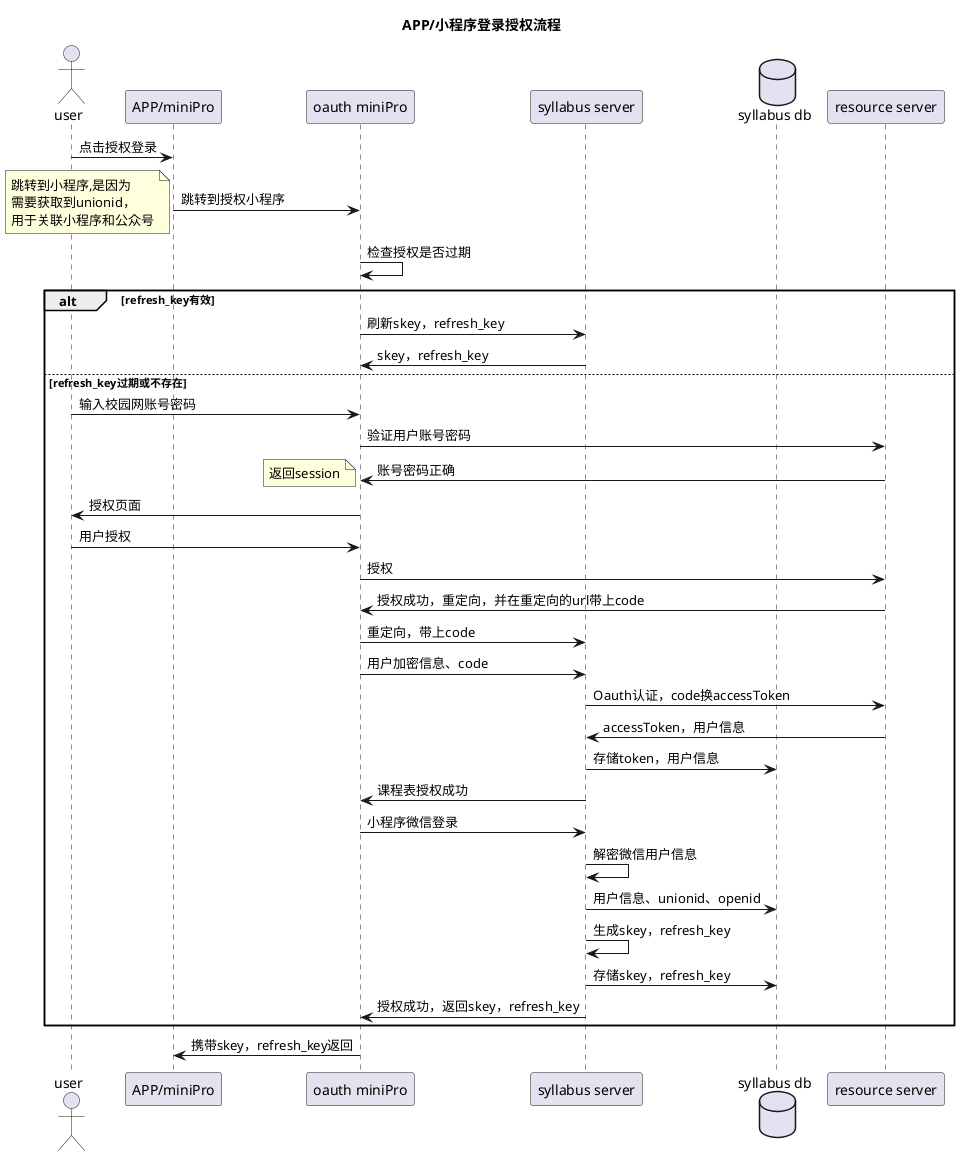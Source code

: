 @startuml
title
    APP/小程序登录授权流程
end title
actor user
participant user
participant "APP/miniPro" as app
participant "oauth miniPro" as oauth
participant "syllabus server" as syllabus
database "syllabus db" as syllabus_db
participant syllabus_db
participant "resource server" as resource

user -> app: 点击授权登录
app -> oauth: 跳转到授权小程序
    note left
        跳转到小程序,是因为
        需要获取到unionid，
        用于关联小程序和公众号
    end note
oauth -> oauth: 检查授权是否过期
alt refresh_key有效
    oauth -> syllabus: 刷新skey，refresh_key
    syllabus -> oauth: skey，refresh_key
else refresh_key过期或不存在
    user -> oauth: 输入校园网账号密码
    oauth -> resource: 验证用户账号密码
    resource -> oauth: 账号密码正确
    note left
        返回session
    end note
    oauth -> user: 授权页面
    user -> oauth: 用户授权
    oauth -> resource: 授权
    resource -> oauth: 授权成功，重定向，并在重定向的url带上code
    oauth -> syllabus: 重定向，带上code
    oauth -> syllabus: 用户加密信息、code
    syllabus -> resource: Oauth认证，code换accessToken
    resource -> syllabus: accessToken，用户信息
    syllabus -> syllabus_db: 存储token，用户信息
    syllabus -> oauth: 课程表授权成功
    oauth -> syllabus: 小程序微信登录
    syllabus -> syllabus: 解密微信用户信息
    syllabus -> syllabus_db: 用户信息、unionid、openid
    syllabus -> syllabus: 生成skey，refresh_key
    syllabus -> syllabus_db: 存储skey，refresh_key
    syllabus -> oauth: 授权成功，返回skey，refresh_key
end

    oauth -> app: 携带skey，refresh_key返回
@enduml